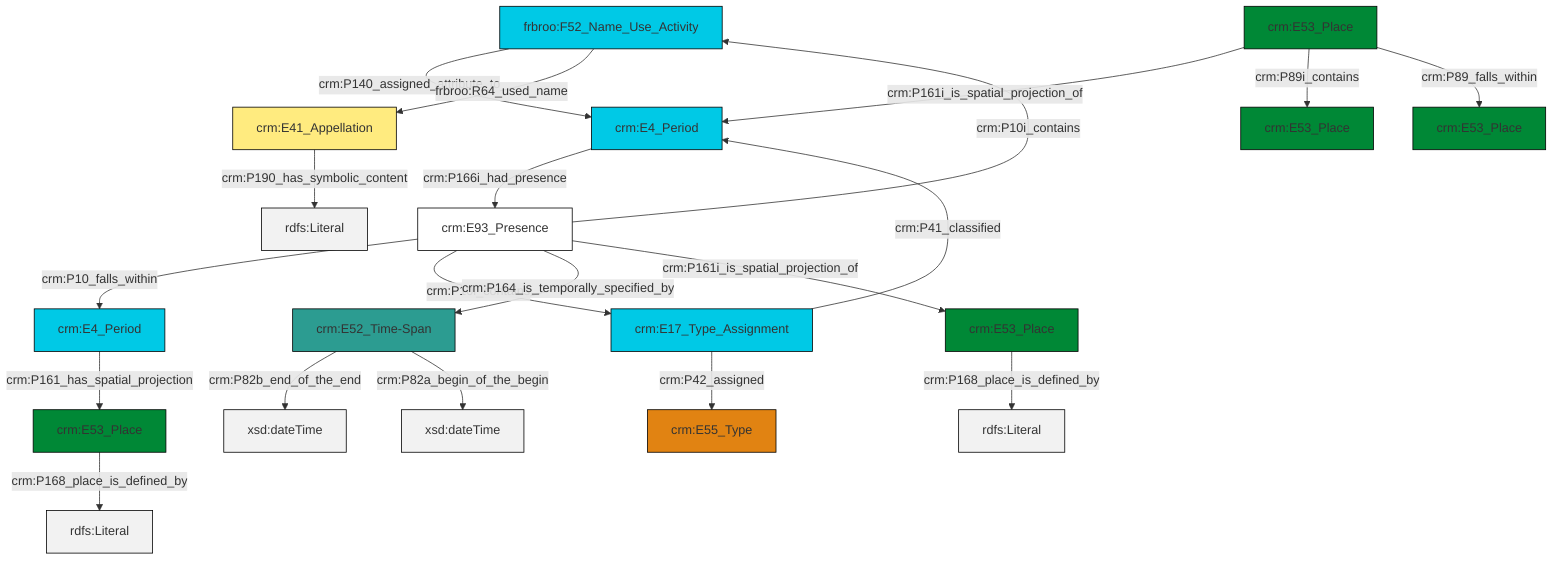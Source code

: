graph TD
classDef Literal fill:#f2f2f2,stroke:#000000;
classDef CRM_Entity fill:#FFFFFF,stroke:#000000;
classDef Temporal_Entity fill:#00C9E6, stroke:#000000;
classDef Type fill:#E18312, stroke:#000000;
classDef Time-Span fill:#2C9C91, stroke:#000000;
classDef Appellation fill:#FFEB7F, stroke:#000000;
classDef Place fill:#008836, stroke:#000000;
classDef Persistent_Item fill:#B266B2, stroke:#000000;
classDef Conceptual_Object fill:#FFD700, stroke:#000000;
classDef Physical_Thing fill:#D2B48C, stroke:#000000;
classDef Actor fill:#f58aad, stroke:#000000;
classDef PC_Classes fill:#4ce600, stroke:#000000;
classDef Multi fill:#cccccc,stroke:#000000;

2["crm:E53_Place"]:::Place -->|crm:P168_place_is_defined_by| 3[rdfs:Literal]:::Literal
4["frbroo:F52_Name_Use_Activity"]:::Temporal_Entity -->|crm:P140_assigned_attribute_to| 5["crm:E4_Period"]:::Temporal_Entity
6["crm:E4_Period"]:::Temporal_Entity -->|crm:P161_has_spatial_projection| 7["crm:E53_Place"]:::Place
8["crm:E17_Type_Assignment"]:::Temporal_Entity -->|crm:P42_assigned| 9["crm:E55_Type"]:::Type
8["crm:E17_Type_Assignment"]:::Temporal_Entity -->|crm:P41_classified| 5["crm:E4_Period"]:::Temporal_Entity
10["crm:E53_Place"]:::Place -->|crm:P161i_is_spatial_projection_of| 5["crm:E4_Period"]:::Temporal_Entity
5["crm:E4_Period"]:::Temporal_Entity -->|crm:P166i_had_presence| 11["crm:E93_Presence"]:::CRM_Entity
4["frbroo:F52_Name_Use_Activity"]:::Temporal_Entity -->|frbroo:R64_used_name| 0["crm:E41_Appellation"]:::Appellation
12["crm:E52_Time-Span"]:::Time-Span -->|crm:P82b_end_of_the_end| 13[xsd:dateTime]:::Literal
7["crm:E53_Place"]:::Place -->|crm:P168_place_is_defined_by| 15[rdfs:Literal]:::Literal
11["crm:E93_Presence"]:::CRM_Entity -->|crm:P10_falls_within| 6["crm:E4_Period"]:::Temporal_Entity
11["crm:E93_Presence"]:::CRM_Entity -->|crm:P10i_contains| 8["crm:E17_Type_Assignment"]:::Temporal_Entity
11["crm:E93_Presence"]:::CRM_Entity -->|crm:P164_is_temporally_specified_by| 12["crm:E52_Time-Span"]:::Time-Span
0["crm:E41_Appellation"]:::Appellation -->|crm:P190_has_symbolic_content| 20[rdfs:Literal]:::Literal
11["crm:E93_Presence"]:::CRM_Entity -->|crm:P161i_is_spatial_projection_of| 2["crm:E53_Place"]:::Place
10["crm:E53_Place"]:::Place -->|crm:P89i_contains| 23["crm:E53_Place"]:::Place
11["crm:E93_Presence"]:::CRM_Entity -->|crm:P10i_contains| 4["frbroo:F52_Name_Use_Activity"]:::Temporal_Entity
12["crm:E52_Time-Span"]:::Time-Span -->|crm:P82a_begin_of_the_begin| 25[xsd:dateTime]:::Literal
10["crm:E53_Place"]:::Place -->|crm:P89_falls_within| 27["crm:E53_Place"]:::Place